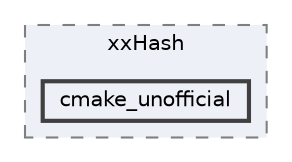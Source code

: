 digraph "runtime/xxHash/cmake_unofficial"
{
 // LATEX_PDF_SIZE
  bgcolor="transparent";
  edge [fontname=Helvetica,fontsize=10,labelfontname=Helvetica,labelfontsize=10];
  node [fontname=Helvetica,fontsize=10,shape=box,height=0.2,width=0.4];
  compound=true
  subgraph clusterdir_843c3b0b2832283878bd005a5b7b0a32 {
    graph [ bgcolor="#edf0f7", pencolor="grey50", label="xxHash", fontname=Helvetica,fontsize=10 style="filled,dashed", URL="dir_843c3b0b2832283878bd005a5b7b0a32.html",tooltip=""]
  dir_77b241fa334b1a496e7e69f73c5e28cd [label="cmake_unofficial", fillcolor="#edf0f7", color="grey25", style="filled,bold", URL="dir_77b241fa334b1a496e7e69f73c5e28cd.html",tooltip=""];
  }
}
